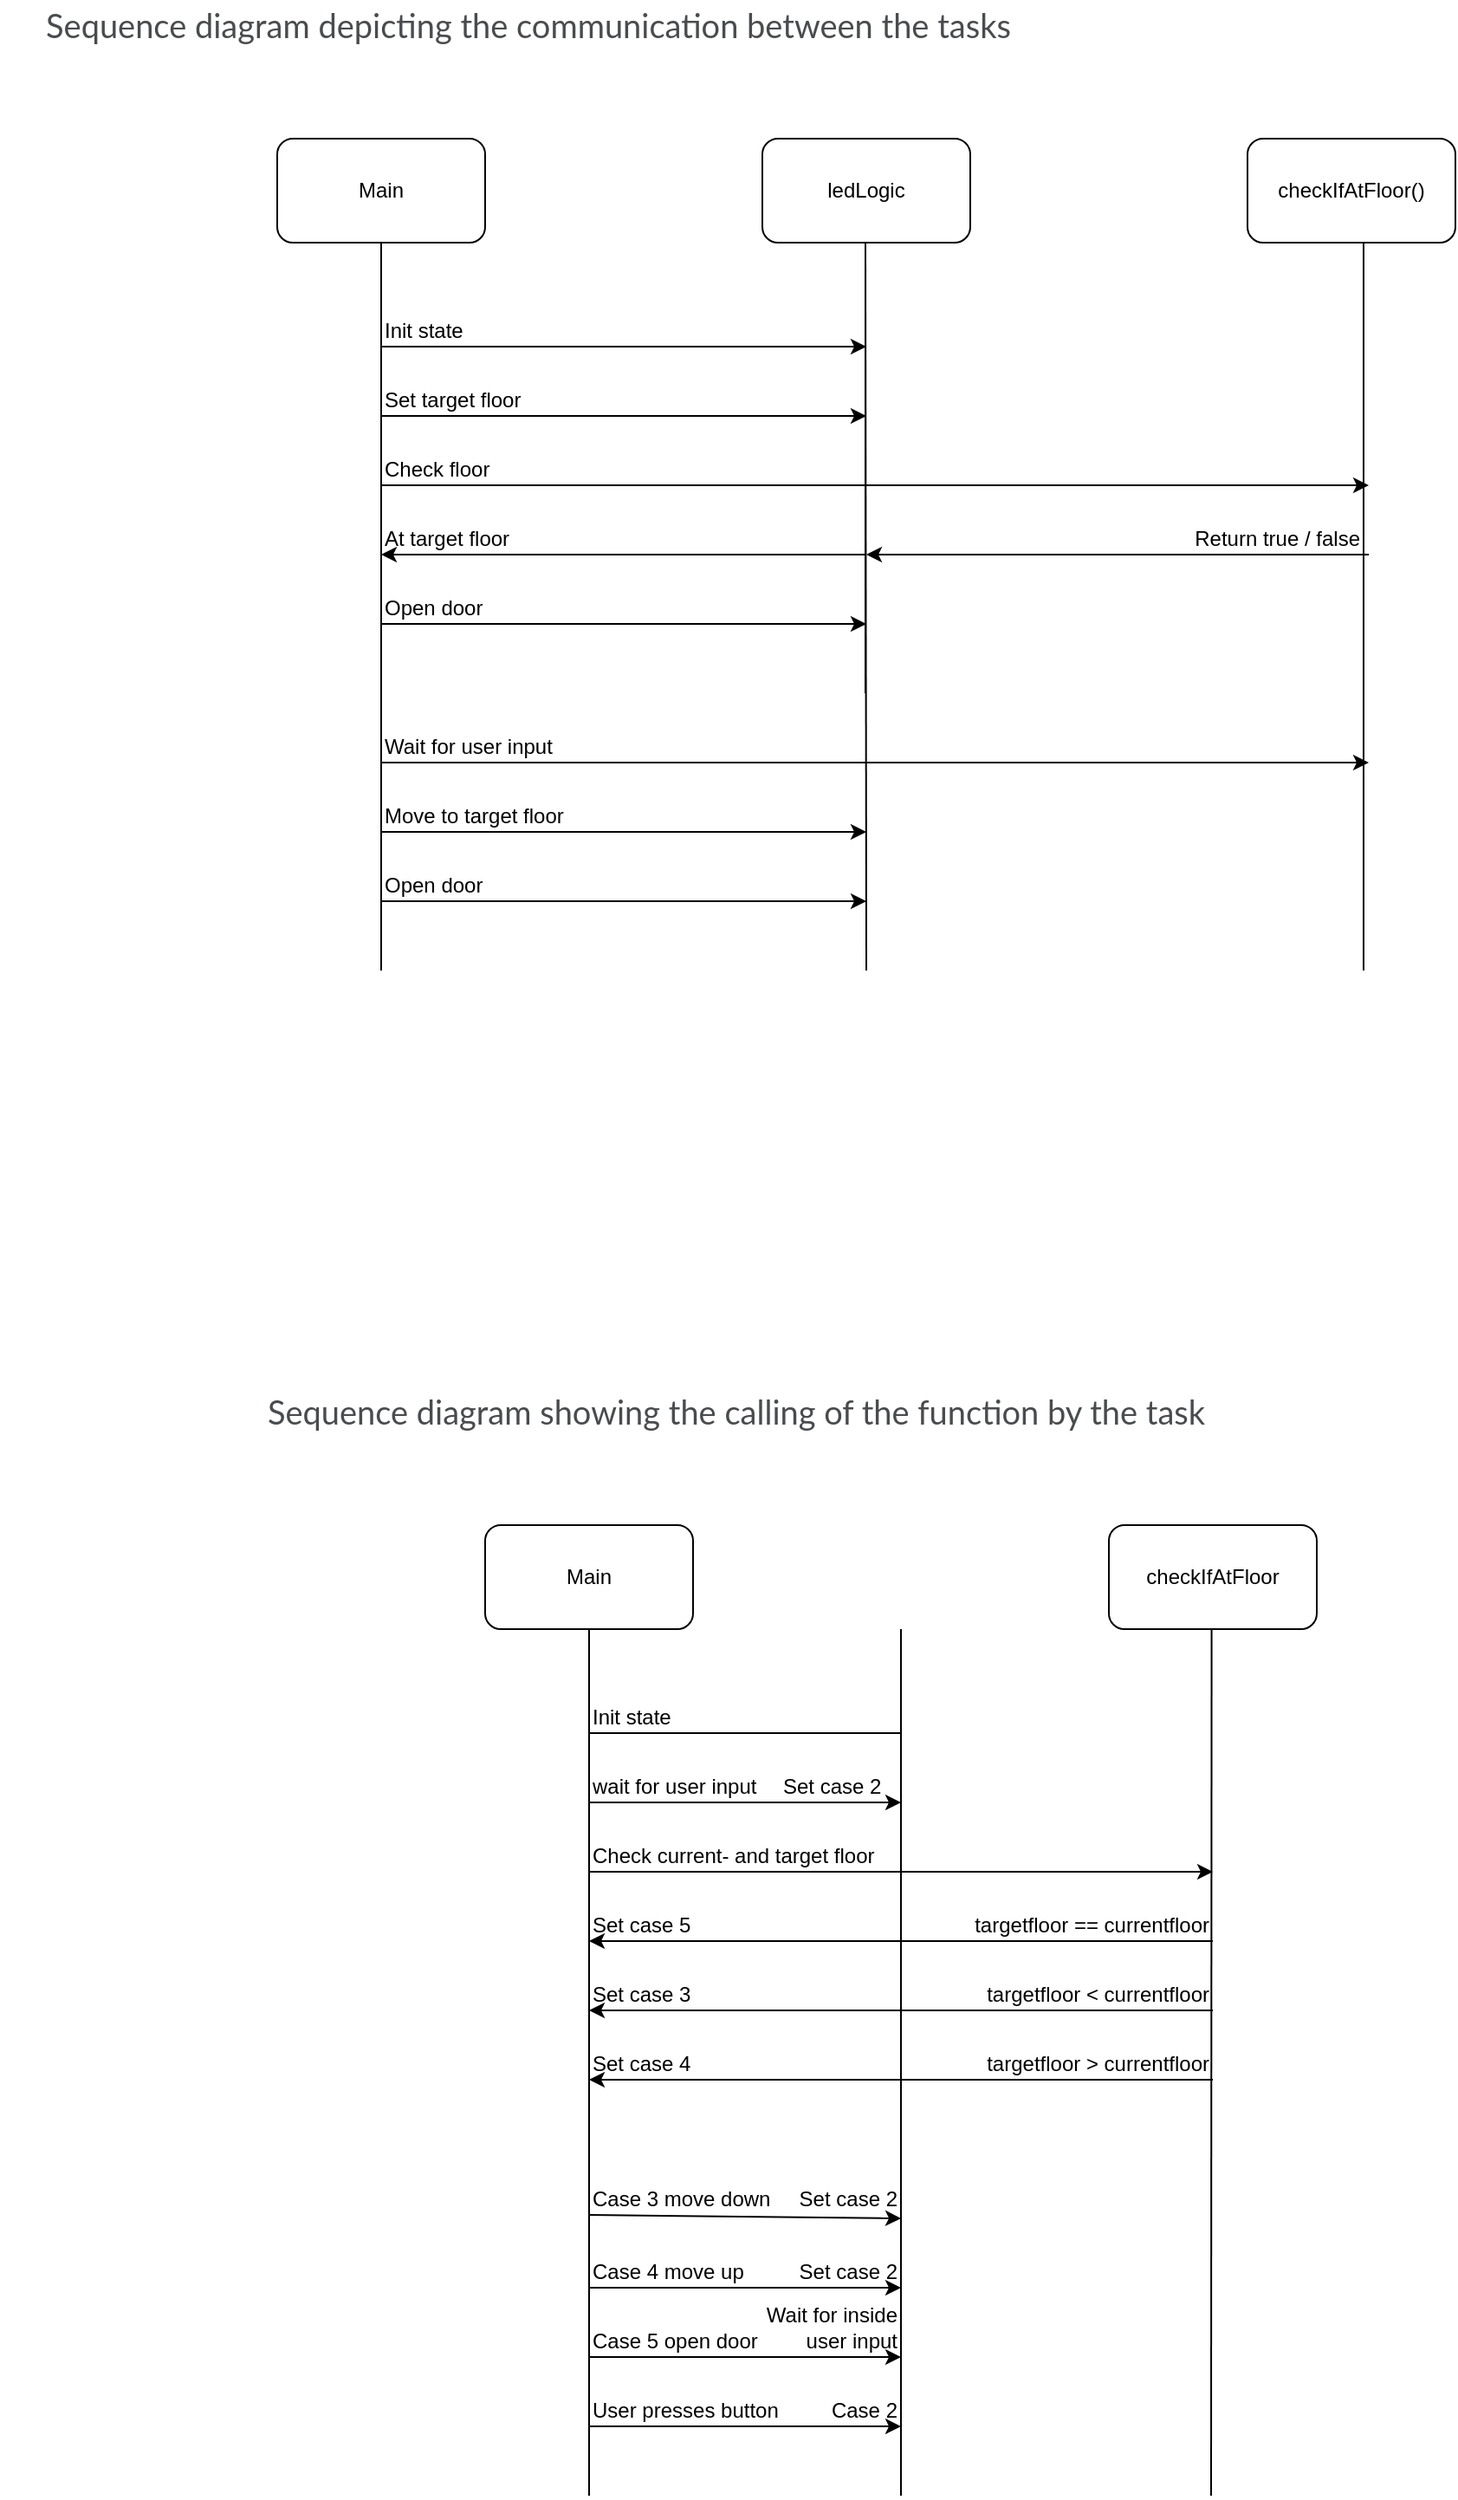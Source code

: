 <mxfile version="24.8.4">
  <diagram name="Pagina-1" id="FmpwrnC4S130MPwxNVh8">
    <mxGraphModel dx="2477" dy="1277" grid="1" gridSize="10" guides="1" tooltips="1" connect="1" arrows="1" fold="1" page="1" pageScale="1" pageWidth="1169" pageHeight="1654" math="0" shadow="0">
      <root>
        <mxCell id="0" />
        <mxCell id="1" parent="0" />
        <mxCell id="remQ6vA6hqzDudol_qhy-1" value="Main" style="rounded=1;whiteSpace=wrap;html=1;" vertex="1" parent="1">
          <mxGeometry x="280" y="160" width="120" height="60" as="geometry" />
        </mxCell>
        <mxCell id="remQ6vA6hqzDudol_qhy-2" value="ledLogic" style="rounded=1;whiteSpace=wrap;html=1;" vertex="1" parent="1">
          <mxGeometry x="560" y="160" width="120" height="60" as="geometry" />
        </mxCell>
        <mxCell id="remQ6vA6hqzDudol_qhy-3" value="checkIfAtFloor()" style="rounded=1;whiteSpace=wrap;html=1;" vertex="1" parent="1">
          <mxGeometry x="840" y="160" width="120" height="60" as="geometry" />
        </mxCell>
        <mxCell id="remQ6vA6hqzDudol_qhy-4" value="" style="endArrow=none;html=1;rounded=0;exitX=0.5;exitY=1;exitDx=0;exitDy=0;" edge="1" parent="1" source="remQ6vA6hqzDudol_qhy-1">
          <mxGeometry width="50" height="50" relative="1" as="geometry">
            <mxPoint x="300" y="230" as="sourcePoint" />
            <mxPoint x="340" y="640" as="targetPoint" />
          </mxGeometry>
        </mxCell>
        <mxCell id="remQ6vA6hqzDudol_qhy-5" value="" style="endArrow=classic;html=1;rounded=0;endFill=1;" edge="1" parent="1">
          <mxGeometry width="50" height="50" relative="1" as="geometry">
            <mxPoint x="340" y="280" as="sourcePoint" />
            <mxPoint x="620" y="280" as="targetPoint" />
          </mxGeometry>
        </mxCell>
        <mxCell id="remQ6vA6hqzDudol_qhy-6" value="" style="endArrow=none;html=1;rounded=0;exitX=0.5;exitY=1;exitDx=0;exitDy=0;" edge="1" parent="1">
          <mxGeometry width="50" height="50" relative="1" as="geometry">
            <mxPoint x="619.5" y="220" as="sourcePoint" />
            <mxPoint x="619.5" y="480" as="targetPoint" />
          </mxGeometry>
        </mxCell>
        <mxCell id="remQ6vA6hqzDudol_qhy-7" value="" style="endArrow=none;html=1;rounded=0;exitX=0.5;exitY=1;exitDx=0;exitDy=0;" edge="1" parent="1">
          <mxGeometry width="50" height="50" relative="1" as="geometry">
            <mxPoint x="907" y="220" as="sourcePoint" />
            <mxPoint x="907" y="640" as="targetPoint" />
          </mxGeometry>
        </mxCell>
        <mxCell id="remQ6vA6hqzDudol_qhy-8" value="Init state" style="text;html=1;align=left;verticalAlign=bottom;whiteSpace=wrap;rounded=0;" vertex="1" parent="1">
          <mxGeometry x="340" y="250" width="140" height="30" as="geometry" />
        </mxCell>
        <mxCell id="remQ6vA6hqzDudol_qhy-9" value="" style="endArrow=classic;html=1;rounded=0;endFill=1;" edge="1" parent="1">
          <mxGeometry width="50" height="50" relative="1" as="geometry">
            <mxPoint x="340" y="320" as="sourcePoint" />
            <mxPoint x="620" y="320" as="targetPoint" />
          </mxGeometry>
        </mxCell>
        <mxCell id="remQ6vA6hqzDudol_qhy-10" value="Set target floor" style="text;html=1;align=left;verticalAlign=bottom;whiteSpace=wrap;rounded=0;" vertex="1" parent="1">
          <mxGeometry x="340" y="290" width="140" height="30" as="geometry" />
        </mxCell>
        <mxCell id="remQ6vA6hqzDudol_qhy-11" value="" style="endArrow=classic;html=1;rounded=0;endFill=1;" edge="1" parent="1">
          <mxGeometry width="50" height="50" relative="1" as="geometry">
            <mxPoint x="340" y="360" as="sourcePoint" />
            <mxPoint x="910" y="360" as="targetPoint" />
          </mxGeometry>
        </mxCell>
        <mxCell id="remQ6vA6hqzDudol_qhy-12" value="Check floor" style="text;html=1;align=left;verticalAlign=bottom;whiteSpace=wrap;rounded=0;" vertex="1" parent="1">
          <mxGeometry x="340" y="330" width="140" height="30" as="geometry" />
        </mxCell>
        <mxCell id="remQ6vA6hqzDudol_qhy-13" value="" style="endArrow=none;html=1;rounded=0;endFill=0;startArrow=classic;startFill=1;" edge="1" parent="1">
          <mxGeometry width="50" height="50" relative="1" as="geometry">
            <mxPoint x="620" y="400" as="sourcePoint" />
            <mxPoint x="910" y="400" as="targetPoint" />
          </mxGeometry>
        </mxCell>
        <mxCell id="remQ6vA6hqzDudol_qhy-14" value="Return true / false" style="text;html=1;align=right;verticalAlign=bottom;whiteSpace=wrap;rounded=0;" vertex="1" parent="1">
          <mxGeometry x="767" y="370" width="140" height="30" as="geometry" />
        </mxCell>
        <mxCell id="remQ6vA6hqzDudol_qhy-18" value="" style="endArrow=classic;html=1;rounded=0;endFill=1;" edge="1" parent="1">
          <mxGeometry width="50" height="50" relative="1" as="geometry">
            <mxPoint x="340" y="440" as="sourcePoint" />
            <mxPoint x="620" y="440" as="targetPoint" />
          </mxGeometry>
        </mxCell>
        <mxCell id="remQ6vA6hqzDudol_qhy-19" value="Open door" style="text;html=1;align=left;verticalAlign=bottom;whiteSpace=wrap;rounded=0;" vertex="1" parent="1">
          <mxGeometry x="340" y="410" width="140" height="30" as="geometry" />
        </mxCell>
        <mxCell id="remQ6vA6hqzDudol_qhy-20" value="" style="endArrow=none;html=1;rounded=0;exitX=0.5;exitY=1;exitDx=0;exitDy=0;" edge="1" parent="1">
          <mxGeometry width="50" height="50" relative="1" as="geometry">
            <mxPoint x="619.5" y="220" as="sourcePoint" />
            <mxPoint x="620" y="640" as="targetPoint" />
          </mxGeometry>
        </mxCell>
        <mxCell id="remQ6vA6hqzDudol_qhy-21" value="" style="endArrow=classic;html=1;rounded=0;endFill=1;" edge="1" parent="1">
          <mxGeometry width="50" height="50" relative="1" as="geometry">
            <mxPoint x="340" y="520" as="sourcePoint" />
            <mxPoint x="910" y="520" as="targetPoint" />
          </mxGeometry>
        </mxCell>
        <mxCell id="remQ6vA6hqzDudol_qhy-22" value="Wait for user input" style="text;html=1;align=left;verticalAlign=bottom;whiteSpace=wrap;rounded=0;" vertex="1" parent="1">
          <mxGeometry x="340" y="490" width="140" height="30" as="geometry" />
        </mxCell>
        <mxCell id="remQ6vA6hqzDudol_qhy-23" value="" style="endArrow=classic;html=1;rounded=0;endFill=1;" edge="1" parent="1">
          <mxGeometry width="50" height="50" relative="1" as="geometry">
            <mxPoint x="340" y="560" as="sourcePoint" />
            <mxPoint x="620" y="560" as="targetPoint" />
          </mxGeometry>
        </mxCell>
        <mxCell id="remQ6vA6hqzDudol_qhy-24" value="Move to target floor" style="text;html=1;align=left;verticalAlign=bottom;whiteSpace=wrap;rounded=0;" vertex="1" parent="1">
          <mxGeometry x="340" y="530" width="140" height="30" as="geometry" />
        </mxCell>
        <mxCell id="remQ6vA6hqzDudol_qhy-25" value="" style="endArrow=none;html=1;rounded=0;endFill=0;startArrow=classic;startFill=1;" edge="1" parent="1">
          <mxGeometry width="50" height="50" relative="1" as="geometry">
            <mxPoint x="340" y="400" as="sourcePoint" />
            <mxPoint x="620" y="400" as="targetPoint" />
          </mxGeometry>
        </mxCell>
        <mxCell id="remQ6vA6hqzDudol_qhy-26" value="At target floor" style="text;html=1;align=left;verticalAlign=bottom;whiteSpace=wrap;rounded=0;" vertex="1" parent="1">
          <mxGeometry x="340" y="370" width="140" height="30" as="geometry" />
        </mxCell>
        <mxCell id="remQ6vA6hqzDudol_qhy-27" value="" style="endArrow=classic;html=1;rounded=0;endFill=1;" edge="1" parent="1">
          <mxGeometry width="50" height="50" relative="1" as="geometry">
            <mxPoint x="340" y="600" as="sourcePoint" />
            <mxPoint x="620" y="600" as="targetPoint" />
          </mxGeometry>
        </mxCell>
        <mxCell id="remQ6vA6hqzDudol_qhy-28" value="Open door" style="text;html=1;align=left;verticalAlign=bottom;whiteSpace=wrap;rounded=0;" vertex="1" parent="1">
          <mxGeometry x="340" y="570" width="140" height="30" as="geometry" />
        </mxCell>
        <mxCell id="remQ6vA6hqzDudol_qhy-29" value="&lt;span style=&quot;color: rgb(73, 76, 78); font-family: Lato, sans-serif; font-size: 19px; text-align: left; background-color: rgb(255, 255, 255);&quot;&gt;Sequence diagram depicting the communication between the tasks&lt;/span&gt;" style="text;html=1;align=center;verticalAlign=middle;whiteSpace=wrap;rounded=0;" vertex="1" parent="1">
          <mxGeometry x="120" y="80" width="610" height="30" as="geometry" />
        </mxCell>
        <mxCell id="remQ6vA6hqzDudol_qhy-30" value="Main" style="rounded=1;whiteSpace=wrap;html=1;" vertex="1" parent="1">
          <mxGeometry x="400" y="960" width="120" height="60" as="geometry" />
        </mxCell>
        <mxCell id="remQ6vA6hqzDudol_qhy-33" value="" style="endArrow=none;html=1;rounded=0;exitX=0.5;exitY=1;exitDx=0;exitDy=0;" edge="1" parent="1" source="remQ6vA6hqzDudol_qhy-30">
          <mxGeometry width="50" height="50" relative="1" as="geometry">
            <mxPoint x="420" y="1030" as="sourcePoint" />
            <mxPoint x="460" y="1520" as="targetPoint" />
          </mxGeometry>
        </mxCell>
        <mxCell id="remQ6vA6hqzDudol_qhy-34" value="" style="endArrow=none;html=1;rounded=0;endFill=0;" edge="1" parent="1">
          <mxGeometry width="50" height="50" relative="1" as="geometry">
            <mxPoint x="460" y="1080" as="sourcePoint" />
            <mxPoint x="640" y="1080" as="targetPoint" />
          </mxGeometry>
        </mxCell>
        <mxCell id="remQ6vA6hqzDudol_qhy-37" value="Init state" style="text;html=1;align=left;verticalAlign=bottom;whiteSpace=wrap;rounded=0;" vertex="1" parent="1">
          <mxGeometry x="460" y="1050" width="140" height="30" as="geometry" />
        </mxCell>
        <mxCell id="remQ6vA6hqzDudol_qhy-55" value="&lt;span style=&quot;color: rgb(73, 76, 78); font-family: Lato, sans-serif; font-size: 19px; text-align: left; background-color: rgb(255, 255, 255);&quot;&gt;Sequence diagram showing the calling of the function by the task&lt;/span&gt;" style="text;html=1;align=center;verticalAlign=middle;whiteSpace=wrap;rounded=0;" vertex="1" parent="1">
          <mxGeometry x="240" y="880" width="610" height="30" as="geometry" />
        </mxCell>
        <mxCell id="remQ6vA6hqzDudol_qhy-56" value="checkIfAtFloor" style="rounded=1;whiteSpace=wrap;html=1;" vertex="1" parent="1">
          <mxGeometry x="760" y="960" width="120" height="60" as="geometry" />
        </mxCell>
        <mxCell id="remQ6vA6hqzDudol_qhy-57" value="" style="endArrow=none;html=1;rounded=0;exitX=0.5;exitY=1;exitDx=0;exitDy=0;" edge="1" parent="1">
          <mxGeometry width="50" height="50" relative="1" as="geometry">
            <mxPoint x="819.29" y="1020" as="sourcePoint" />
            <mxPoint x="819" y="1520" as="targetPoint" />
          </mxGeometry>
        </mxCell>
        <mxCell id="remQ6vA6hqzDudol_qhy-58" value="" style="endArrow=classic;html=1;rounded=0;endFill=1;entryX=0.5;entryY=1;entryDx=0;entryDy=0;" edge="1" parent="1" target="remQ6vA6hqzDudol_qhy-88">
          <mxGeometry width="50" height="50" relative="1" as="geometry">
            <mxPoint x="460" y="1120" as="sourcePoint" />
            <mxPoint x="820" y="1120" as="targetPoint" />
          </mxGeometry>
        </mxCell>
        <mxCell id="remQ6vA6hqzDudol_qhy-59" value="wait for&amp;nbsp;&lt;span style=&quot;background-color: initial;&quot;&gt;user input&lt;/span&gt;" style="text;html=1;align=left;verticalAlign=bottom;whiteSpace=wrap;rounded=0;" vertex="1" parent="1">
          <mxGeometry x="460" y="1090" width="140" height="30" as="geometry" />
        </mxCell>
        <mxCell id="remQ6vA6hqzDudol_qhy-60" value="" style="endArrow=none;html=1;rounded=0;endFill=0;startArrow=classic;startFill=1;" edge="1" parent="1">
          <mxGeometry width="50" height="50" relative="1" as="geometry">
            <mxPoint x="460" y="1200" as="sourcePoint" />
            <mxPoint x="820" y="1200" as="targetPoint" />
          </mxGeometry>
        </mxCell>
        <mxCell id="remQ6vA6hqzDudol_qhy-61" value="" style="endArrow=none;html=1;rounded=0;endFill=0;startArrow=classic;startFill=1;" edge="1" parent="1">
          <mxGeometry width="50" height="50" relative="1" as="geometry">
            <mxPoint x="460" y="1240" as="sourcePoint" />
            <mxPoint x="820" y="1240" as="targetPoint" />
          </mxGeometry>
        </mxCell>
        <mxCell id="remQ6vA6hqzDudol_qhy-62" value="" style="endArrow=none;html=1;rounded=0;endFill=0;startArrow=classic;startFill=1;" edge="1" parent="1">
          <mxGeometry width="50" height="50" relative="1" as="geometry">
            <mxPoint x="460" y="1280" as="sourcePoint" />
            <mxPoint x="820" y="1280" as="targetPoint" />
          </mxGeometry>
        </mxCell>
        <mxCell id="remQ6vA6hqzDudol_qhy-63" value="targetfloor == currentfloor" style="text;html=1;align=right;verticalAlign=bottom;whiteSpace=wrap;rounded=0;" vertex="1" parent="1">
          <mxGeometry x="680" y="1170" width="140" height="30" as="geometry" />
        </mxCell>
        <mxCell id="remQ6vA6hqzDudol_qhy-67" value="targetfloor &amp;lt; currentfloor" style="text;html=1;align=right;verticalAlign=bottom;whiteSpace=wrap;rounded=0;" vertex="1" parent="1">
          <mxGeometry x="680" y="1210" width="140" height="30" as="geometry" />
        </mxCell>
        <mxCell id="remQ6vA6hqzDudol_qhy-68" value="targetfloor &amp;gt; currentfloor" style="text;html=1;align=right;verticalAlign=bottom;whiteSpace=wrap;rounded=0;" vertex="1" parent="1">
          <mxGeometry x="680" y="1250" width="140" height="30" as="geometry" />
        </mxCell>
        <mxCell id="remQ6vA6hqzDudol_qhy-70" value="Set case 5" style="text;html=1;align=left;verticalAlign=bottom;whiteSpace=wrap;rounded=0;" vertex="1" parent="1">
          <mxGeometry x="460" y="1170" width="140" height="30" as="geometry" />
        </mxCell>
        <mxCell id="remQ6vA6hqzDudol_qhy-74" value="Set case 3" style="text;html=1;align=left;verticalAlign=bottom;whiteSpace=wrap;rounded=0;" vertex="1" parent="1">
          <mxGeometry x="460" y="1210" width="140" height="30" as="geometry" />
        </mxCell>
        <mxCell id="remQ6vA6hqzDudol_qhy-75" value="Set case 4" style="text;html=1;align=left;verticalAlign=bottom;whiteSpace=wrap;rounded=0;" vertex="1" parent="1">
          <mxGeometry x="460" y="1250" width="140" height="30" as="geometry" />
        </mxCell>
        <mxCell id="remQ6vA6hqzDudol_qhy-76" value="" style="endArrow=none;html=1;rounded=0;exitX=0.5;exitY=1;exitDx=0;exitDy=0;" edge="1" parent="1">
          <mxGeometry width="50" height="50" relative="1" as="geometry">
            <mxPoint x="640" y="1020" as="sourcePoint" />
            <mxPoint x="640" y="1520" as="targetPoint" />
          </mxGeometry>
        </mxCell>
        <mxCell id="remQ6vA6hqzDudol_qhy-77" value="" style="endArrow=classic;html=1;rounded=0;endFill=1;" edge="1" parent="1">
          <mxGeometry width="50" height="50" relative="1" as="geometry">
            <mxPoint x="460" y="1358" as="sourcePoint" />
            <mxPoint x="640" y="1360" as="targetPoint" />
          </mxGeometry>
        </mxCell>
        <mxCell id="remQ6vA6hqzDudol_qhy-78" value="Case 3 move down" style="text;html=1;align=left;verticalAlign=bottom;whiteSpace=wrap;rounded=0;" vertex="1" parent="1">
          <mxGeometry x="460" y="1328" width="140" height="30" as="geometry" />
        </mxCell>
        <mxCell id="remQ6vA6hqzDudol_qhy-79" value="Set case 2" style="text;html=1;align=right;verticalAlign=bottom;whiteSpace=wrap;rounded=0;" vertex="1" parent="1">
          <mxGeometry x="500" y="1328" width="140" height="30" as="geometry" />
        </mxCell>
        <mxCell id="remQ6vA6hqzDudol_qhy-80" value="" style="endArrow=classic;html=1;rounded=0;endFill=1;entryX=1;entryY=1;entryDx=0;entryDy=0;" edge="1" parent="1" target="remQ6vA6hqzDudol_qhy-82">
          <mxGeometry width="50" height="50" relative="1" as="geometry">
            <mxPoint x="460" y="1400" as="sourcePoint" />
            <mxPoint x="640" y="1402" as="targetPoint" />
          </mxGeometry>
        </mxCell>
        <mxCell id="remQ6vA6hqzDudol_qhy-81" value="Case 4 move up" style="text;html=1;align=left;verticalAlign=bottom;whiteSpace=wrap;rounded=0;" vertex="1" parent="1">
          <mxGeometry x="460" y="1370" width="140" height="30" as="geometry" />
        </mxCell>
        <mxCell id="remQ6vA6hqzDudol_qhy-82" value="Set case 2" style="text;html=1;align=right;verticalAlign=bottom;whiteSpace=wrap;rounded=0;" vertex="1" parent="1">
          <mxGeometry x="500" y="1370" width="140" height="30" as="geometry" />
        </mxCell>
        <mxCell id="remQ6vA6hqzDudol_qhy-83" value="" style="endArrow=classic;html=1;rounded=0;endFill=1;entryX=1;entryY=1;entryDx=0;entryDy=0;" edge="1" parent="1" target="remQ6vA6hqzDudol_qhy-85">
          <mxGeometry width="50" height="50" relative="1" as="geometry">
            <mxPoint x="460" y="1440" as="sourcePoint" />
            <mxPoint x="640" y="1442" as="targetPoint" />
          </mxGeometry>
        </mxCell>
        <mxCell id="remQ6vA6hqzDudol_qhy-84" value="Case 5 open door" style="text;html=1;align=left;verticalAlign=bottom;whiteSpace=wrap;rounded=0;" vertex="1" parent="1">
          <mxGeometry x="460" y="1410" width="140" height="30" as="geometry" />
        </mxCell>
        <mxCell id="remQ6vA6hqzDudol_qhy-85" value="Wait for inside&lt;div&gt;user input&lt;/div&gt;" style="text;html=1;align=right;verticalAlign=bottom;whiteSpace=wrap;rounded=0;" vertex="1" parent="1">
          <mxGeometry x="500" y="1410" width="140" height="30" as="geometry" />
        </mxCell>
        <mxCell id="remQ6vA6hqzDudol_qhy-88" value="Set case 2" style="text;html=1;align=left;verticalAlign=bottom;whiteSpace=wrap;rounded=0;" vertex="1" parent="1">
          <mxGeometry x="570" y="1090" width="140" height="30" as="geometry" />
        </mxCell>
        <mxCell id="remQ6vA6hqzDudol_qhy-89" value="" style="endArrow=classic;html=1;rounded=0;endFill=1;" edge="1" parent="1">
          <mxGeometry width="50" height="50" relative="1" as="geometry">
            <mxPoint x="460" y="1160" as="sourcePoint" />
            <mxPoint x="820" y="1160" as="targetPoint" />
          </mxGeometry>
        </mxCell>
        <mxCell id="remQ6vA6hqzDudol_qhy-90" value="Check current- and target floor" style="text;html=1;align=left;verticalAlign=bottom;whiteSpace=wrap;rounded=0;" vertex="1" parent="1">
          <mxGeometry x="460" y="1130" width="170" height="30" as="geometry" />
        </mxCell>
        <mxCell id="remQ6vA6hqzDudol_qhy-91" value="" style="endArrow=classic;html=1;rounded=0;endFill=1;entryX=1;entryY=1;entryDx=0;entryDy=0;" edge="1" parent="1">
          <mxGeometry width="50" height="50" relative="1" as="geometry">
            <mxPoint x="460" y="1480" as="sourcePoint" />
            <mxPoint x="640" y="1480" as="targetPoint" />
          </mxGeometry>
        </mxCell>
        <mxCell id="remQ6vA6hqzDudol_qhy-92" value="Case 2" style="text;html=1;align=right;verticalAlign=bottom;whiteSpace=wrap;rounded=0;" vertex="1" parent="1">
          <mxGeometry x="500" y="1450" width="140" height="30" as="geometry" />
        </mxCell>
        <mxCell id="remQ6vA6hqzDudol_qhy-94" value="User presses button" style="text;html=1;align=left;verticalAlign=bottom;whiteSpace=wrap;rounded=0;" vertex="1" parent="1">
          <mxGeometry x="460" y="1450" width="140" height="30" as="geometry" />
        </mxCell>
      </root>
    </mxGraphModel>
  </diagram>
</mxfile>
